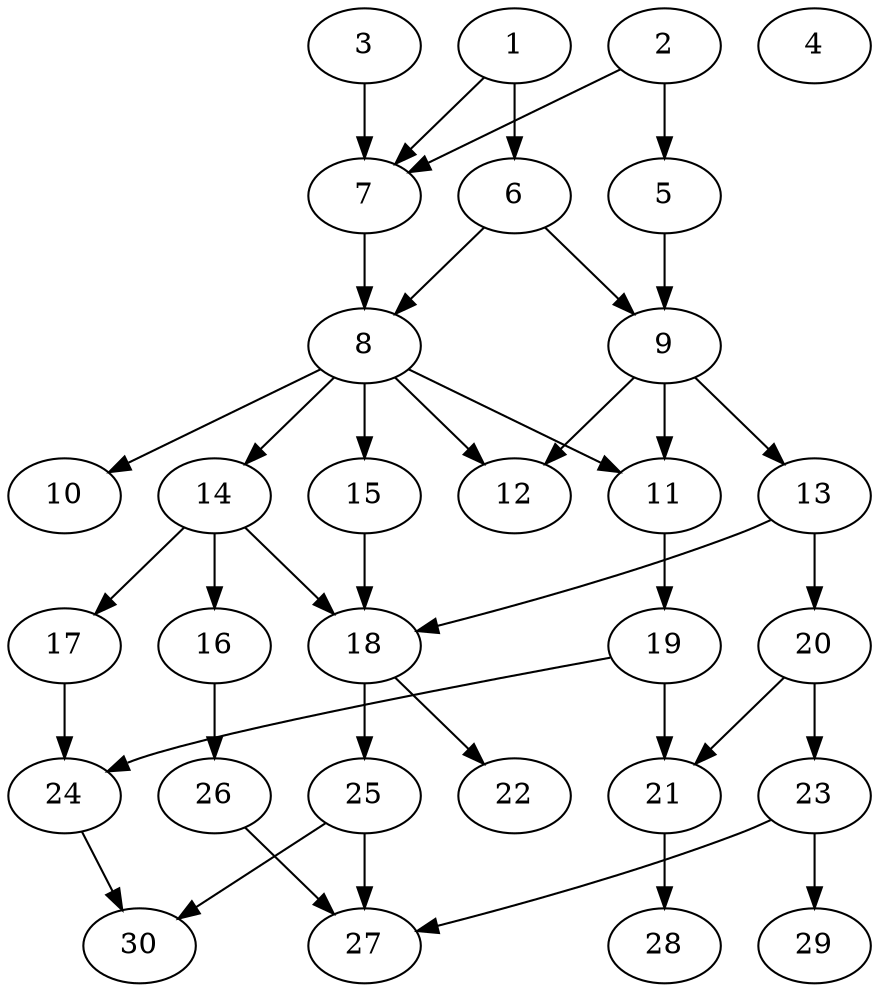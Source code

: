 // DAG (tier=2-normal, mode=compute, n=30, ccr=0.393, fat=0.546, density=0.529, regular=0.402, jump=0.161, mindata=524288, maxdata=8388608)
// DAG automatically generated by daggen at Sun Aug 24 16:33:33 2025
// /home/ermia/Project/Environments/daggen/bin/daggen --dot --ccr 0.393 --fat 0.546 --regular 0.402 --density 0.529 --jump 0.161 --mindata 524288 --maxdata 8388608 -n 30 
digraph G {
  1 [size="7437619976808000", alpha="0.17", expect_size="3718809988404000"]
  1 -> 6 [size ="128902705971200"]
  1 -> 7 [size ="128902705971200"]
  2 [size="12813383215655914", alpha="0.01", expect_size="6406691607827957"]
  2 -> 5 [size ="228138470604800"]
  2 -> 7 [size ="228138470604800"]
  3 [size="266827293438689411072", alpha="0.19", expect_size="133413646719344705536"]
  3 -> 7 [size ="331571215204352"]
  4 [size="288123720302592000000", alpha="0.10", expect_size="144061860151296000000"]
  5 [size="149653941423434400", alpha="0.15", expect_size="74826970711717200"]
  5 -> 9 [size ="66284439994368"]
  6 [size="251504774037931456", alpha="0.13", expect_size="125752387018965728"]
  6 -> 8 [size ="160563200000000"]
  6 -> 9 [size ="160563200000000"]
  7 [size="5533625476509385", alpha="0.06", expect_size="2766812738254692"]
  7 -> 8 [size ="309484907921408"]
  8 [size="170697206794656224", alpha="0.20", expect_size="85348603397328112"]
  8 -> 10 [size ="191746474508288"]
  8 -> 11 [size ="191746474508288"]
  8 -> 12 [size ="191746474508288"]
  8 -> 14 [size ="191746474508288"]
  8 -> 15 [size ="191746474508288"]
  9 [size="16156634297864872", alpha="0.14", expect_size="8078317148932436"]
  9 -> 11 [size ="14111391875072"]
  9 -> 12 [size ="14111391875072"]
  9 -> 13 [size ="14111391875072"]
  10 [size="801752644110000", alpha="0.19", expect_size="400876322055000"]
  11 [size="6710840244720977", alpha="0.05", expect_size="3355420122360488"]
  11 -> 19 [size ="159756811501568"]
  12 [size="405765172894950", alpha="0.07", expect_size="202882586447475"]
  13 [size="105951662453517451264", alpha="0.01", expect_size="52975831226758725632"]
  13 -> 18 [size ="179127323721728"]
  13 -> 20 [size ="179127323721728"]
  14 [size="63253354505362735104", alpha="0.03", expect_size="31626677252681367552"]
  14 -> 16 [size ="127002526875648"]
  14 -> 17 [size ="127002526875648"]
  14 -> 18 [size ="127002526875648"]
  15 [size="2156429201033255", alpha="0.18", expect_size="1078214600516627"]
  15 -> 18 [size ="77371226980352"]
  16 [size="78898417066506544", alpha="0.13", expect_size="39449208533253272"]
  16 -> 26 [size ="200261205229568"]
  17 [size="4759583185340335", alpha="0.12", expect_size="2379791592670167"]
  17 -> 24 [size ="96459605147648"]
  18 [size="7939029136905472", alpha="0.09", expect_size="3969514568452736"]
  18 -> 22 [size ="509316549312512"]
  18 -> 25 [size ="509316549312512"]
  19 [size="512780360638520704", alpha="0.16", expect_size="256390180319260352"]
  19 -> 21 [size ="324124538830848"]
  19 -> 24 [size ="324124538830848"]
  20 [size="11511333899993088000", alpha="0.15", expect_size="5755666949996544000"]
  20 -> 21 [size ="40785621811200"]
  20 -> 23 [size ="40785621811200"]
  21 [size="147951835227918752", alpha="0.18", expect_size="73975917613959376"]
  21 -> 28 [size ="144124883763200"]
  22 [size="4221738930078901", alpha="0.15", expect_size="2110869465039450"]
  23 [size="15743192778571360", alpha="0.08", expect_size="7871596389285680"]
  23 -> 27 [size ="406941650124800"]
  23 -> 29 [size ="406941650124800"]
  24 [size="325829397244073024", alpha="0.19", expect_size="162914698622036512"]
  24 -> 30 [size ="196264645885952"]
  25 [size="17244540296503492608", alpha="0.04", expect_size="8622270148251746304"]
  25 -> 27 [size ="53397927493632"]
  25 -> 30 [size ="53397927493632"]
  26 [size="3019388468067681", alpha="0.07", expect_size="1509694234033840"]
  26 -> 27 [size ="222573266731008"]
  27 [size="132374030430756667392", alpha="0.16", expect_size="66187015215378333696"]
  28 [size="554777515355021056", alpha="0.08", expect_size="277388757677510528"]
  29 [size="265140338779263232", alpha="0.00", expect_size="132570169389631616"]
  30 [size="11628531337064220", alpha="0.14", expect_size="5814265668532110"]
}